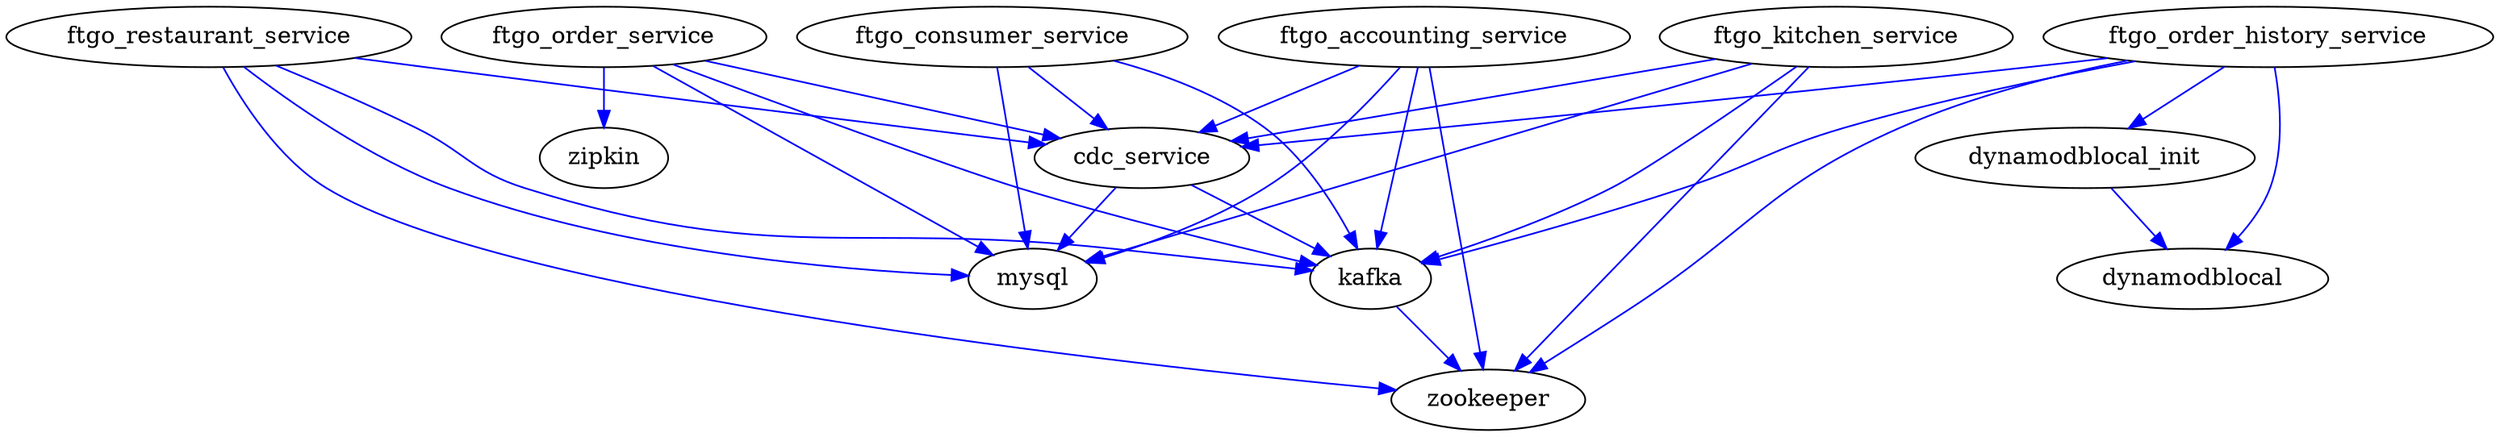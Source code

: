 digraph {
kafka->zookeeper[color=blue]
cdc_service->kafka[color=blue]
cdc_service->mysql[color=blue]
ftgo_consumer_service->kafka[color=blue]
ftgo_consumer_service->mysql[color=blue]
ftgo_consumer_service->cdc_service[color=blue]
ftgo_order_service->zipkin[color=blue]
ftgo_order_service->kafka[color=blue]
ftgo_order_service->mysql[color=blue]
ftgo_order_service->cdc_service[color=blue]
ftgo_kitchen_service->zookeeper[color=blue]
ftgo_kitchen_service->kafka[color=blue]
ftgo_kitchen_service->mysql[color=blue]
ftgo_kitchen_service->cdc_service[color=blue]
ftgo_restaurant_service->zookeeper[color=blue]
ftgo_restaurant_service->kafka[color=blue]
ftgo_restaurant_service->mysql[color=blue]
ftgo_restaurant_service->cdc_service[color=blue]
ftgo_accounting_service->zookeeper[color=blue]
ftgo_accounting_service->kafka[color=blue]
ftgo_accounting_service->mysql[color=blue]
ftgo_accounting_service->cdc_service[color=blue]
ftgo_order_history_service->zookeeper[color=blue]
ftgo_order_history_service->kafka[color=blue]
ftgo_order_history_service->dynamodblocal[color=blue]
ftgo_order_history_service->cdc_service[color=blue]
ftgo_order_history_service->dynamodblocal_init[color=blue]
dynamodblocal_init->dynamodblocal[color=blue]
}